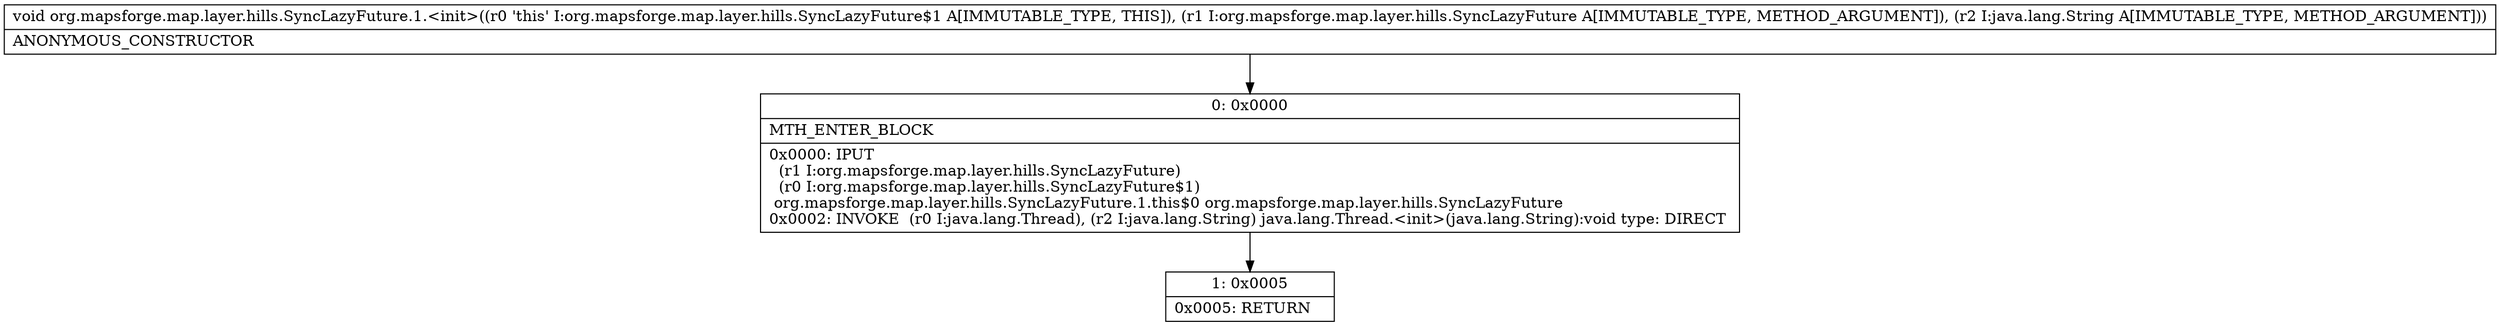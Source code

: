 digraph "CFG fororg.mapsforge.map.layer.hills.SyncLazyFuture.1.\<init\>(Lorg\/mapsforge\/map\/layer\/hills\/SyncLazyFuture;Ljava\/lang\/String;)V" {
Node_0 [shape=record,label="{0\:\ 0x0000|MTH_ENTER_BLOCK\l|0x0000: IPUT  \l  (r1 I:org.mapsforge.map.layer.hills.SyncLazyFuture)\l  (r0 I:org.mapsforge.map.layer.hills.SyncLazyFuture$1)\l org.mapsforge.map.layer.hills.SyncLazyFuture.1.this$0 org.mapsforge.map.layer.hills.SyncLazyFuture \l0x0002: INVOKE  (r0 I:java.lang.Thread), (r2 I:java.lang.String) java.lang.Thread.\<init\>(java.lang.String):void type: DIRECT \l}"];
Node_1 [shape=record,label="{1\:\ 0x0005|0x0005: RETURN   \l}"];
MethodNode[shape=record,label="{void org.mapsforge.map.layer.hills.SyncLazyFuture.1.\<init\>((r0 'this' I:org.mapsforge.map.layer.hills.SyncLazyFuture$1 A[IMMUTABLE_TYPE, THIS]), (r1 I:org.mapsforge.map.layer.hills.SyncLazyFuture A[IMMUTABLE_TYPE, METHOD_ARGUMENT]), (r2 I:java.lang.String A[IMMUTABLE_TYPE, METHOD_ARGUMENT]))  | ANONYMOUS_CONSTRUCTOR\l}"];
MethodNode -> Node_0;
Node_0 -> Node_1;
}

